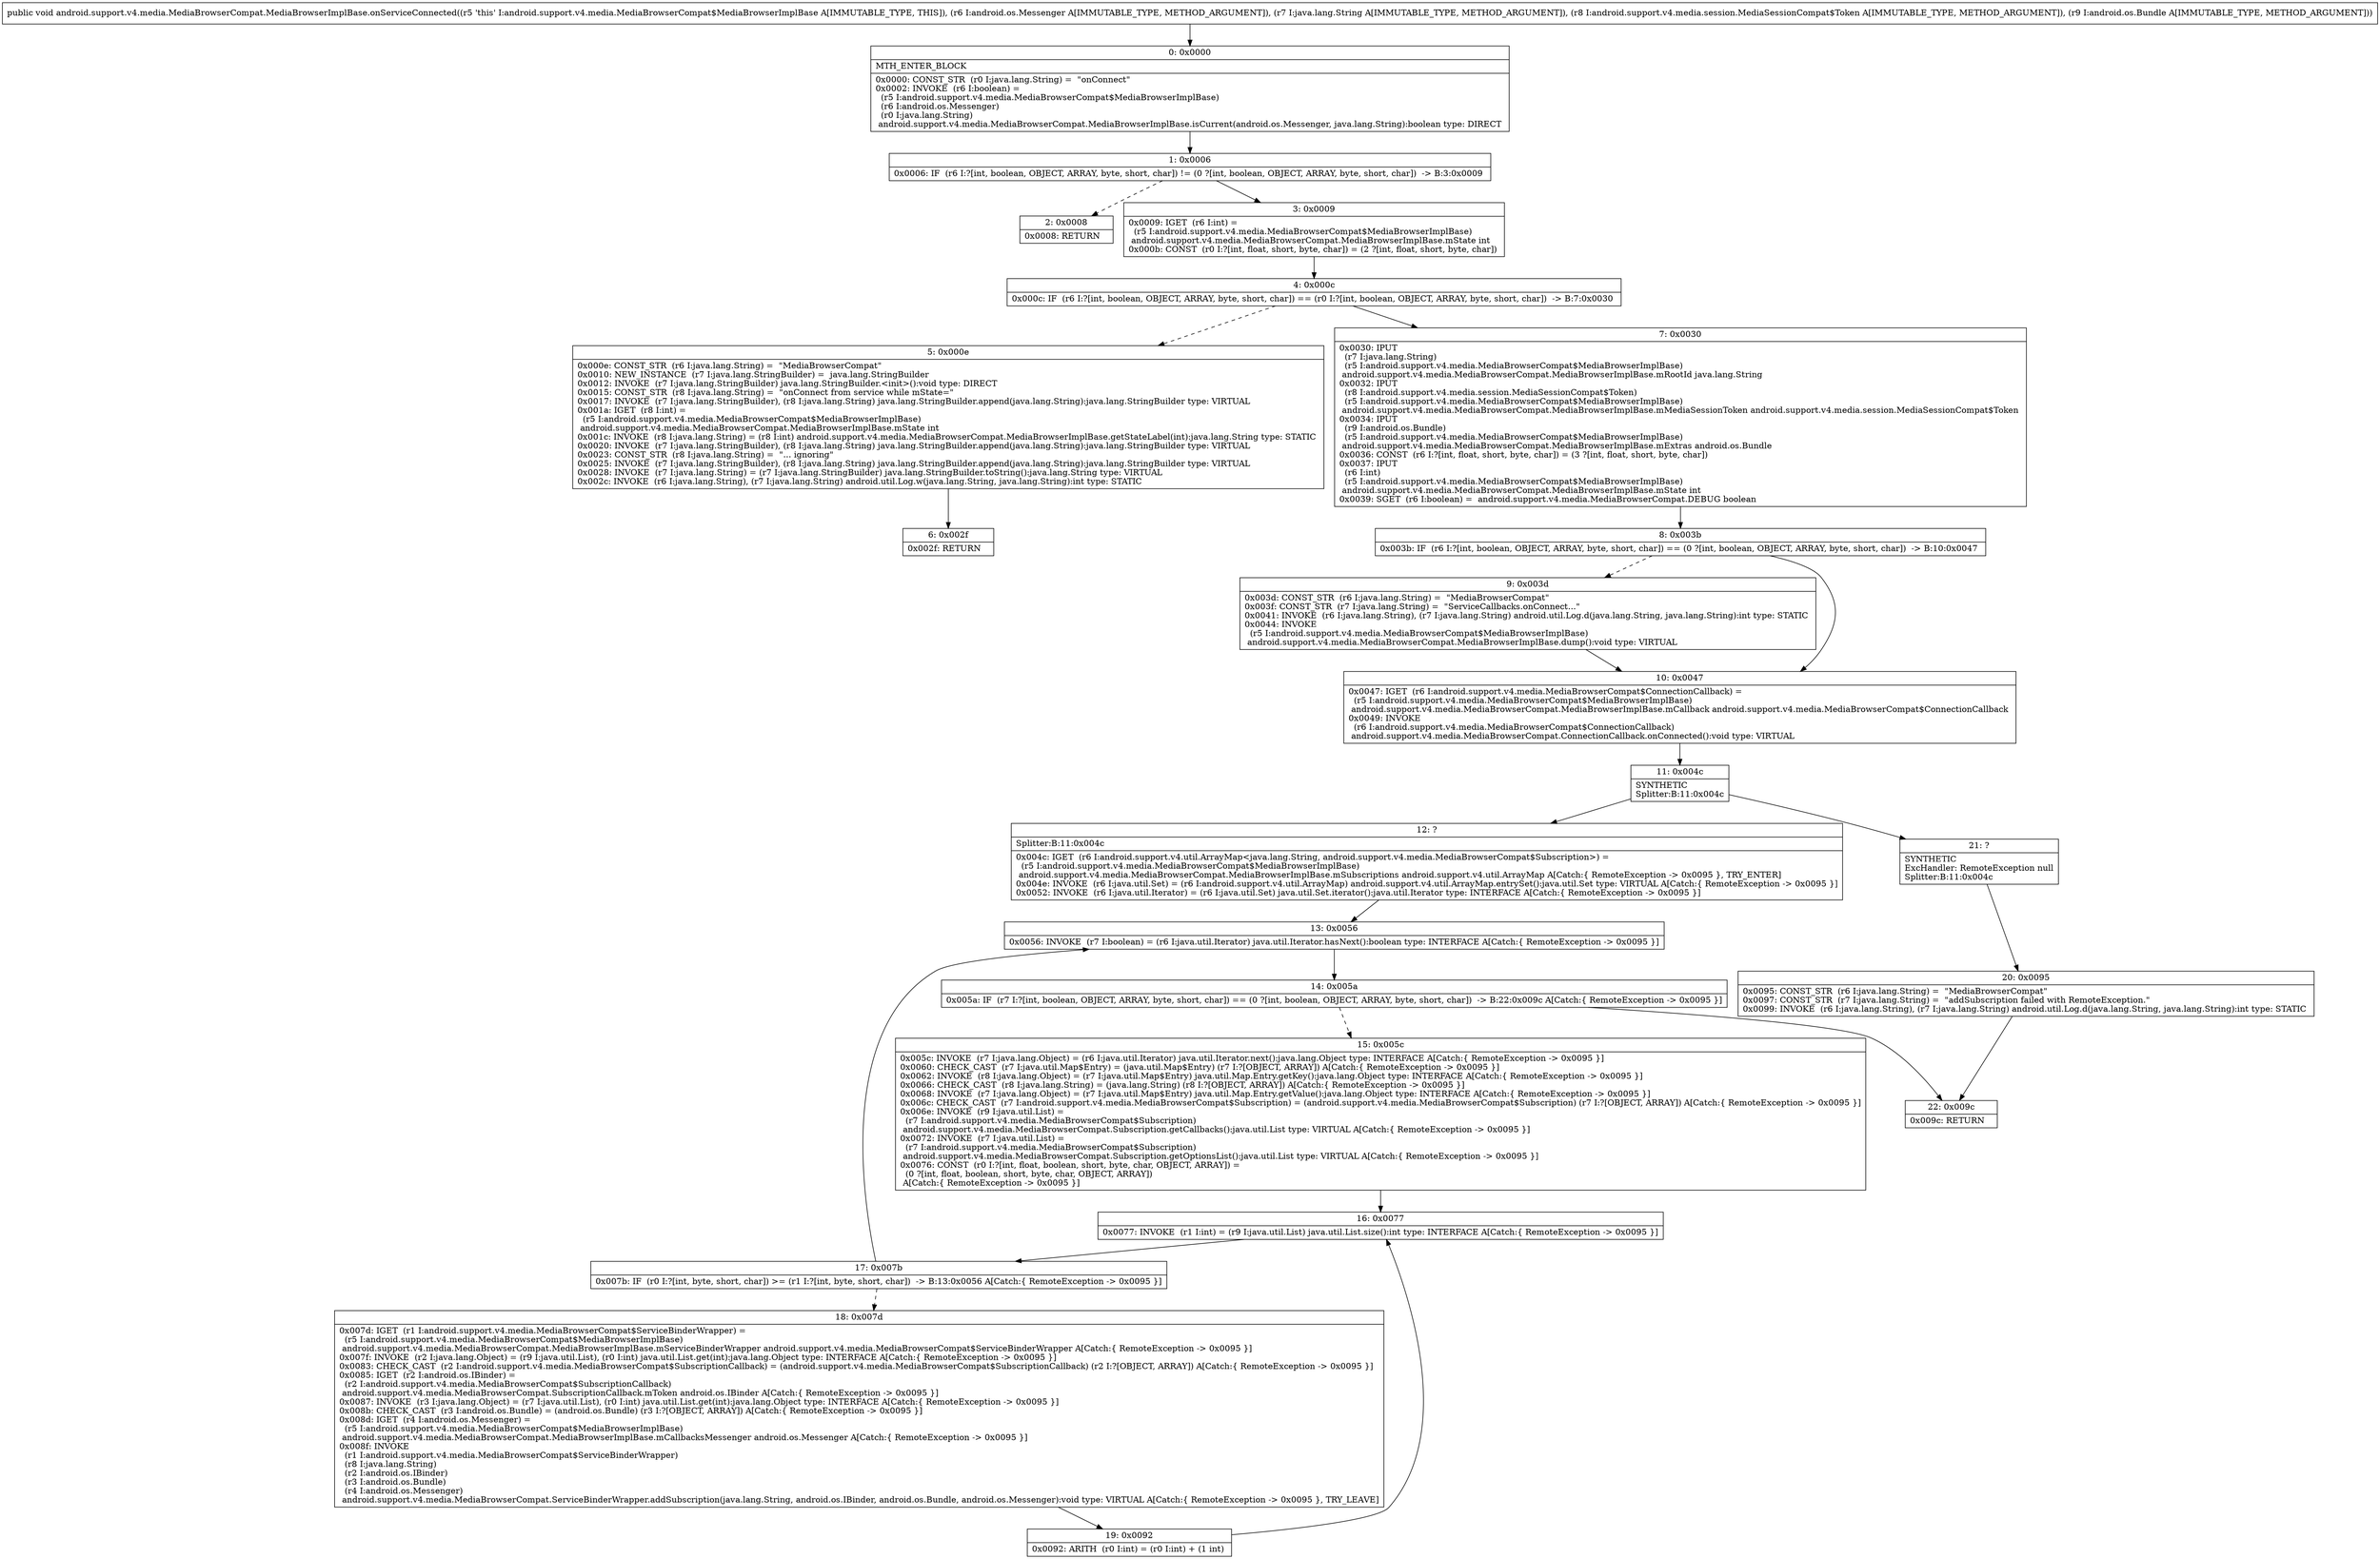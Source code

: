 digraph "CFG forandroid.support.v4.media.MediaBrowserCompat.MediaBrowserImplBase.onServiceConnected(Landroid\/os\/Messenger;Ljava\/lang\/String;Landroid\/support\/v4\/media\/session\/MediaSessionCompat$Token;Landroid\/os\/Bundle;)V" {
Node_0 [shape=record,label="{0\:\ 0x0000|MTH_ENTER_BLOCK\l|0x0000: CONST_STR  (r0 I:java.lang.String) =  \"onConnect\" \l0x0002: INVOKE  (r6 I:boolean) = \l  (r5 I:android.support.v4.media.MediaBrowserCompat$MediaBrowserImplBase)\l  (r6 I:android.os.Messenger)\l  (r0 I:java.lang.String)\l android.support.v4.media.MediaBrowserCompat.MediaBrowserImplBase.isCurrent(android.os.Messenger, java.lang.String):boolean type: DIRECT \l}"];
Node_1 [shape=record,label="{1\:\ 0x0006|0x0006: IF  (r6 I:?[int, boolean, OBJECT, ARRAY, byte, short, char]) != (0 ?[int, boolean, OBJECT, ARRAY, byte, short, char])  \-\> B:3:0x0009 \l}"];
Node_2 [shape=record,label="{2\:\ 0x0008|0x0008: RETURN   \l}"];
Node_3 [shape=record,label="{3\:\ 0x0009|0x0009: IGET  (r6 I:int) = \l  (r5 I:android.support.v4.media.MediaBrowserCompat$MediaBrowserImplBase)\l android.support.v4.media.MediaBrowserCompat.MediaBrowserImplBase.mState int \l0x000b: CONST  (r0 I:?[int, float, short, byte, char]) = (2 ?[int, float, short, byte, char]) \l}"];
Node_4 [shape=record,label="{4\:\ 0x000c|0x000c: IF  (r6 I:?[int, boolean, OBJECT, ARRAY, byte, short, char]) == (r0 I:?[int, boolean, OBJECT, ARRAY, byte, short, char])  \-\> B:7:0x0030 \l}"];
Node_5 [shape=record,label="{5\:\ 0x000e|0x000e: CONST_STR  (r6 I:java.lang.String) =  \"MediaBrowserCompat\" \l0x0010: NEW_INSTANCE  (r7 I:java.lang.StringBuilder) =  java.lang.StringBuilder \l0x0012: INVOKE  (r7 I:java.lang.StringBuilder) java.lang.StringBuilder.\<init\>():void type: DIRECT \l0x0015: CONST_STR  (r8 I:java.lang.String) =  \"onConnect from service while mState=\" \l0x0017: INVOKE  (r7 I:java.lang.StringBuilder), (r8 I:java.lang.String) java.lang.StringBuilder.append(java.lang.String):java.lang.StringBuilder type: VIRTUAL \l0x001a: IGET  (r8 I:int) = \l  (r5 I:android.support.v4.media.MediaBrowserCompat$MediaBrowserImplBase)\l android.support.v4.media.MediaBrowserCompat.MediaBrowserImplBase.mState int \l0x001c: INVOKE  (r8 I:java.lang.String) = (r8 I:int) android.support.v4.media.MediaBrowserCompat.MediaBrowserImplBase.getStateLabel(int):java.lang.String type: STATIC \l0x0020: INVOKE  (r7 I:java.lang.StringBuilder), (r8 I:java.lang.String) java.lang.StringBuilder.append(java.lang.String):java.lang.StringBuilder type: VIRTUAL \l0x0023: CONST_STR  (r8 I:java.lang.String) =  \"... ignoring\" \l0x0025: INVOKE  (r7 I:java.lang.StringBuilder), (r8 I:java.lang.String) java.lang.StringBuilder.append(java.lang.String):java.lang.StringBuilder type: VIRTUAL \l0x0028: INVOKE  (r7 I:java.lang.String) = (r7 I:java.lang.StringBuilder) java.lang.StringBuilder.toString():java.lang.String type: VIRTUAL \l0x002c: INVOKE  (r6 I:java.lang.String), (r7 I:java.lang.String) android.util.Log.w(java.lang.String, java.lang.String):int type: STATIC \l}"];
Node_6 [shape=record,label="{6\:\ 0x002f|0x002f: RETURN   \l}"];
Node_7 [shape=record,label="{7\:\ 0x0030|0x0030: IPUT  \l  (r7 I:java.lang.String)\l  (r5 I:android.support.v4.media.MediaBrowserCompat$MediaBrowserImplBase)\l android.support.v4.media.MediaBrowserCompat.MediaBrowserImplBase.mRootId java.lang.String \l0x0032: IPUT  \l  (r8 I:android.support.v4.media.session.MediaSessionCompat$Token)\l  (r5 I:android.support.v4.media.MediaBrowserCompat$MediaBrowserImplBase)\l android.support.v4.media.MediaBrowserCompat.MediaBrowserImplBase.mMediaSessionToken android.support.v4.media.session.MediaSessionCompat$Token \l0x0034: IPUT  \l  (r9 I:android.os.Bundle)\l  (r5 I:android.support.v4.media.MediaBrowserCompat$MediaBrowserImplBase)\l android.support.v4.media.MediaBrowserCompat.MediaBrowserImplBase.mExtras android.os.Bundle \l0x0036: CONST  (r6 I:?[int, float, short, byte, char]) = (3 ?[int, float, short, byte, char]) \l0x0037: IPUT  \l  (r6 I:int)\l  (r5 I:android.support.v4.media.MediaBrowserCompat$MediaBrowserImplBase)\l android.support.v4.media.MediaBrowserCompat.MediaBrowserImplBase.mState int \l0x0039: SGET  (r6 I:boolean) =  android.support.v4.media.MediaBrowserCompat.DEBUG boolean \l}"];
Node_8 [shape=record,label="{8\:\ 0x003b|0x003b: IF  (r6 I:?[int, boolean, OBJECT, ARRAY, byte, short, char]) == (0 ?[int, boolean, OBJECT, ARRAY, byte, short, char])  \-\> B:10:0x0047 \l}"];
Node_9 [shape=record,label="{9\:\ 0x003d|0x003d: CONST_STR  (r6 I:java.lang.String) =  \"MediaBrowserCompat\" \l0x003f: CONST_STR  (r7 I:java.lang.String) =  \"ServiceCallbacks.onConnect...\" \l0x0041: INVOKE  (r6 I:java.lang.String), (r7 I:java.lang.String) android.util.Log.d(java.lang.String, java.lang.String):int type: STATIC \l0x0044: INVOKE  \l  (r5 I:android.support.v4.media.MediaBrowserCompat$MediaBrowserImplBase)\l android.support.v4.media.MediaBrowserCompat.MediaBrowserImplBase.dump():void type: VIRTUAL \l}"];
Node_10 [shape=record,label="{10\:\ 0x0047|0x0047: IGET  (r6 I:android.support.v4.media.MediaBrowserCompat$ConnectionCallback) = \l  (r5 I:android.support.v4.media.MediaBrowserCompat$MediaBrowserImplBase)\l android.support.v4.media.MediaBrowserCompat.MediaBrowserImplBase.mCallback android.support.v4.media.MediaBrowserCompat$ConnectionCallback \l0x0049: INVOKE  \l  (r6 I:android.support.v4.media.MediaBrowserCompat$ConnectionCallback)\l android.support.v4.media.MediaBrowserCompat.ConnectionCallback.onConnected():void type: VIRTUAL \l}"];
Node_11 [shape=record,label="{11\:\ 0x004c|SYNTHETIC\lSplitter:B:11:0x004c\l}"];
Node_12 [shape=record,label="{12\:\ ?|Splitter:B:11:0x004c\l|0x004c: IGET  (r6 I:android.support.v4.util.ArrayMap\<java.lang.String, android.support.v4.media.MediaBrowserCompat$Subscription\>) = \l  (r5 I:android.support.v4.media.MediaBrowserCompat$MediaBrowserImplBase)\l android.support.v4.media.MediaBrowserCompat.MediaBrowserImplBase.mSubscriptions android.support.v4.util.ArrayMap A[Catch:\{ RemoteException \-\> 0x0095 \}, TRY_ENTER]\l0x004e: INVOKE  (r6 I:java.util.Set) = (r6 I:android.support.v4.util.ArrayMap) android.support.v4.util.ArrayMap.entrySet():java.util.Set type: VIRTUAL A[Catch:\{ RemoteException \-\> 0x0095 \}]\l0x0052: INVOKE  (r6 I:java.util.Iterator) = (r6 I:java.util.Set) java.util.Set.iterator():java.util.Iterator type: INTERFACE A[Catch:\{ RemoteException \-\> 0x0095 \}]\l}"];
Node_13 [shape=record,label="{13\:\ 0x0056|0x0056: INVOKE  (r7 I:boolean) = (r6 I:java.util.Iterator) java.util.Iterator.hasNext():boolean type: INTERFACE A[Catch:\{ RemoteException \-\> 0x0095 \}]\l}"];
Node_14 [shape=record,label="{14\:\ 0x005a|0x005a: IF  (r7 I:?[int, boolean, OBJECT, ARRAY, byte, short, char]) == (0 ?[int, boolean, OBJECT, ARRAY, byte, short, char])  \-\> B:22:0x009c A[Catch:\{ RemoteException \-\> 0x0095 \}]\l}"];
Node_15 [shape=record,label="{15\:\ 0x005c|0x005c: INVOKE  (r7 I:java.lang.Object) = (r6 I:java.util.Iterator) java.util.Iterator.next():java.lang.Object type: INTERFACE A[Catch:\{ RemoteException \-\> 0x0095 \}]\l0x0060: CHECK_CAST  (r7 I:java.util.Map$Entry) = (java.util.Map$Entry) (r7 I:?[OBJECT, ARRAY]) A[Catch:\{ RemoteException \-\> 0x0095 \}]\l0x0062: INVOKE  (r8 I:java.lang.Object) = (r7 I:java.util.Map$Entry) java.util.Map.Entry.getKey():java.lang.Object type: INTERFACE A[Catch:\{ RemoteException \-\> 0x0095 \}]\l0x0066: CHECK_CAST  (r8 I:java.lang.String) = (java.lang.String) (r8 I:?[OBJECT, ARRAY]) A[Catch:\{ RemoteException \-\> 0x0095 \}]\l0x0068: INVOKE  (r7 I:java.lang.Object) = (r7 I:java.util.Map$Entry) java.util.Map.Entry.getValue():java.lang.Object type: INTERFACE A[Catch:\{ RemoteException \-\> 0x0095 \}]\l0x006c: CHECK_CAST  (r7 I:android.support.v4.media.MediaBrowserCompat$Subscription) = (android.support.v4.media.MediaBrowserCompat$Subscription) (r7 I:?[OBJECT, ARRAY]) A[Catch:\{ RemoteException \-\> 0x0095 \}]\l0x006e: INVOKE  (r9 I:java.util.List) = \l  (r7 I:android.support.v4.media.MediaBrowserCompat$Subscription)\l android.support.v4.media.MediaBrowserCompat.Subscription.getCallbacks():java.util.List type: VIRTUAL A[Catch:\{ RemoteException \-\> 0x0095 \}]\l0x0072: INVOKE  (r7 I:java.util.List) = \l  (r7 I:android.support.v4.media.MediaBrowserCompat$Subscription)\l android.support.v4.media.MediaBrowserCompat.Subscription.getOptionsList():java.util.List type: VIRTUAL A[Catch:\{ RemoteException \-\> 0x0095 \}]\l0x0076: CONST  (r0 I:?[int, float, boolean, short, byte, char, OBJECT, ARRAY]) = \l  (0 ?[int, float, boolean, short, byte, char, OBJECT, ARRAY])\l A[Catch:\{ RemoteException \-\> 0x0095 \}]\l}"];
Node_16 [shape=record,label="{16\:\ 0x0077|0x0077: INVOKE  (r1 I:int) = (r9 I:java.util.List) java.util.List.size():int type: INTERFACE A[Catch:\{ RemoteException \-\> 0x0095 \}]\l}"];
Node_17 [shape=record,label="{17\:\ 0x007b|0x007b: IF  (r0 I:?[int, byte, short, char]) \>= (r1 I:?[int, byte, short, char])  \-\> B:13:0x0056 A[Catch:\{ RemoteException \-\> 0x0095 \}]\l}"];
Node_18 [shape=record,label="{18\:\ 0x007d|0x007d: IGET  (r1 I:android.support.v4.media.MediaBrowserCompat$ServiceBinderWrapper) = \l  (r5 I:android.support.v4.media.MediaBrowserCompat$MediaBrowserImplBase)\l android.support.v4.media.MediaBrowserCompat.MediaBrowserImplBase.mServiceBinderWrapper android.support.v4.media.MediaBrowserCompat$ServiceBinderWrapper A[Catch:\{ RemoteException \-\> 0x0095 \}]\l0x007f: INVOKE  (r2 I:java.lang.Object) = (r9 I:java.util.List), (r0 I:int) java.util.List.get(int):java.lang.Object type: INTERFACE A[Catch:\{ RemoteException \-\> 0x0095 \}]\l0x0083: CHECK_CAST  (r2 I:android.support.v4.media.MediaBrowserCompat$SubscriptionCallback) = (android.support.v4.media.MediaBrowserCompat$SubscriptionCallback) (r2 I:?[OBJECT, ARRAY]) A[Catch:\{ RemoteException \-\> 0x0095 \}]\l0x0085: IGET  (r2 I:android.os.IBinder) = \l  (r2 I:android.support.v4.media.MediaBrowserCompat$SubscriptionCallback)\l android.support.v4.media.MediaBrowserCompat.SubscriptionCallback.mToken android.os.IBinder A[Catch:\{ RemoteException \-\> 0x0095 \}]\l0x0087: INVOKE  (r3 I:java.lang.Object) = (r7 I:java.util.List), (r0 I:int) java.util.List.get(int):java.lang.Object type: INTERFACE A[Catch:\{ RemoteException \-\> 0x0095 \}]\l0x008b: CHECK_CAST  (r3 I:android.os.Bundle) = (android.os.Bundle) (r3 I:?[OBJECT, ARRAY]) A[Catch:\{ RemoteException \-\> 0x0095 \}]\l0x008d: IGET  (r4 I:android.os.Messenger) = \l  (r5 I:android.support.v4.media.MediaBrowserCompat$MediaBrowserImplBase)\l android.support.v4.media.MediaBrowserCompat.MediaBrowserImplBase.mCallbacksMessenger android.os.Messenger A[Catch:\{ RemoteException \-\> 0x0095 \}]\l0x008f: INVOKE  \l  (r1 I:android.support.v4.media.MediaBrowserCompat$ServiceBinderWrapper)\l  (r8 I:java.lang.String)\l  (r2 I:android.os.IBinder)\l  (r3 I:android.os.Bundle)\l  (r4 I:android.os.Messenger)\l android.support.v4.media.MediaBrowserCompat.ServiceBinderWrapper.addSubscription(java.lang.String, android.os.IBinder, android.os.Bundle, android.os.Messenger):void type: VIRTUAL A[Catch:\{ RemoteException \-\> 0x0095 \}, TRY_LEAVE]\l}"];
Node_19 [shape=record,label="{19\:\ 0x0092|0x0092: ARITH  (r0 I:int) = (r0 I:int) + (1 int) \l}"];
Node_20 [shape=record,label="{20\:\ 0x0095|0x0095: CONST_STR  (r6 I:java.lang.String) =  \"MediaBrowserCompat\" \l0x0097: CONST_STR  (r7 I:java.lang.String) =  \"addSubscription failed with RemoteException.\" \l0x0099: INVOKE  (r6 I:java.lang.String), (r7 I:java.lang.String) android.util.Log.d(java.lang.String, java.lang.String):int type: STATIC \l}"];
Node_21 [shape=record,label="{21\:\ ?|SYNTHETIC\lExcHandler: RemoteException null\lSplitter:B:11:0x004c\l}"];
Node_22 [shape=record,label="{22\:\ 0x009c|0x009c: RETURN   \l}"];
MethodNode[shape=record,label="{public void android.support.v4.media.MediaBrowserCompat.MediaBrowserImplBase.onServiceConnected((r5 'this' I:android.support.v4.media.MediaBrowserCompat$MediaBrowserImplBase A[IMMUTABLE_TYPE, THIS]), (r6 I:android.os.Messenger A[IMMUTABLE_TYPE, METHOD_ARGUMENT]), (r7 I:java.lang.String A[IMMUTABLE_TYPE, METHOD_ARGUMENT]), (r8 I:android.support.v4.media.session.MediaSessionCompat$Token A[IMMUTABLE_TYPE, METHOD_ARGUMENT]), (r9 I:android.os.Bundle A[IMMUTABLE_TYPE, METHOD_ARGUMENT])) }"];
MethodNode -> Node_0;
Node_0 -> Node_1;
Node_1 -> Node_2[style=dashed];
Node_1 -> Node_3;
Node_3 -> Node_4;
Node_4 -> Node_5[style=dashed];
Node_4 -> Node_7;
Node_5 -> Node_6;
Node_7 -> Node_8;
Node_8 -> Node_9[style=dashed];
Node_8 -> Node_10;
Node_9 -> Node_10;
Node_10 -> Node_11;
Node_11 -> Node_12;
Node_11 -> Node_21;
Node_12 -> Node_13;
Node_13 -> Node_14;
Node_14 -> Node_15[style=dashed];
Node_14 -> Node_22;
Node_15 -> Node_16;
Node_16 -> Node_17;
Node_17 -> Node_13;
Node_17 -> Node_18[style=dashed];
Node_18 -> Node_19;
Node_19 -> Node_16;
Node_20 -> Node_22;
Node_21 -> Node_20;
}

